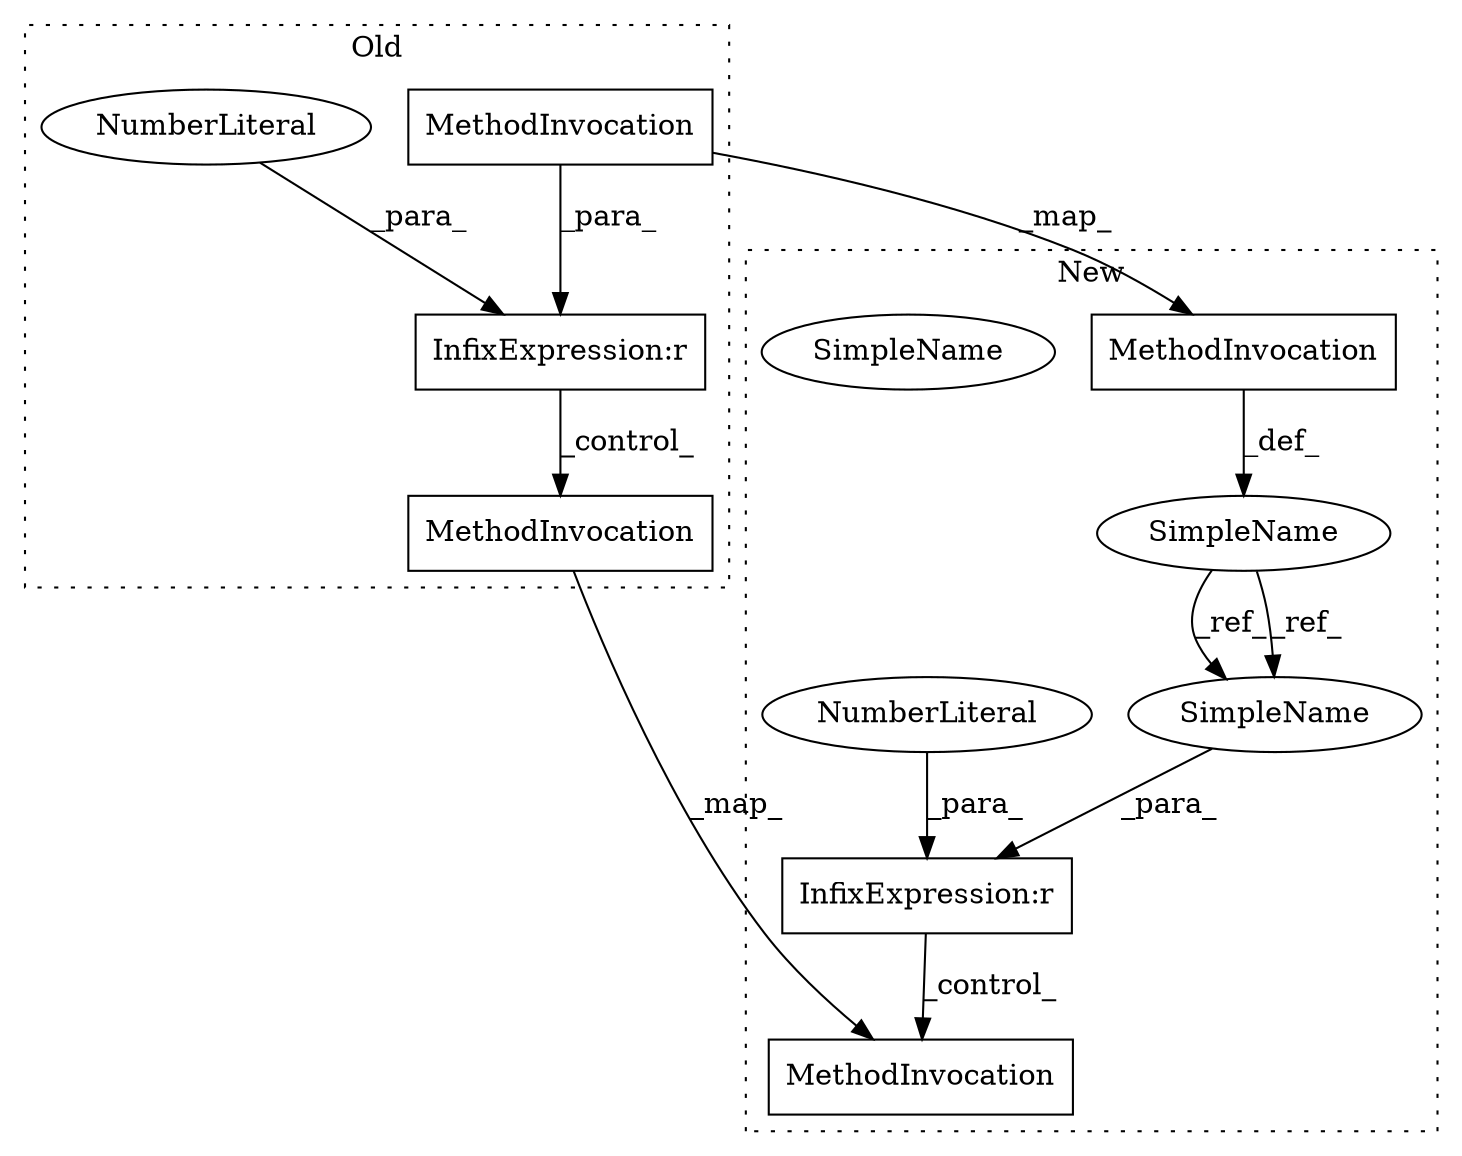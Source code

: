 digraph G {
subgraph cluster0 {
1 [label="MethodInvocation" a="32" s="2196" l="15" shape="box"];
4 [label="MethodInvocation" a="32" s="2312" l="18" shape="box"];
6 [label="NumberLiteral" a="34" s="2215" l="1" shape="ellipse"];
10 [label="InfixExpression:r" a="27" s="2211" l="4" shape="box"];
label = "Old";
style="dotted";
}
subgraph cluster1 {
2 [label="MethodInvocation" a="32" s="2222" l="15" shape="box"];
3 [label="MethodInvocation" a="32" s="2360" l="18" shape="box"];
5 [label="NumberLiteral" a="34" s="2263" l="1" shape="ellipse"];
7 [label="SimpleName" a="42" s="2164" l="4" shape="ellipse"];
8 [label="SimpleName" a="42" s="2255" l="4" shape="ellipse"];
9 [label="SimpleName" a="42" s="2255" l="4" shape="ellipse"];
11 [label="InfixExpression:r" a="27" s="2259" l="4" shape="box"];
label = "New";
style="dotted";
}
1 -> 2 [label="_map_"];
1 -> 10 [label="_para_"];
2 -> 7 [label="_def_"];
4 -> 3 [label="_map_"];
5 -> 11 [label="_para_"];
6 -> 10 [label="_para_"];
7 -> 8 [label="_ref_"];
7 -> 8 [label="_ref_"];
8 -> 11 [label="_para_"];
10 -> 4 [label="_control_"];
11 -> 3 [label="_control_"];
}